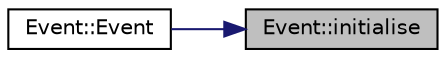 digraph "Event::initialise"
{
 // LATEX_PDF_SIZE
  edge [fontname="Helvetica",fontsize="10",labelfontname="Helvetica",labelfontsize="10"];
  node [fontname="Helvetica",fontsize="10",shape=record];
  rankdir="RL";
  Node1 [label="Event::initialise",height=0.2,width=0.4,color="black", fillcolor="grey75", style="filled", fontcolor="black",tooltip=" "];
  Node1 -> Node2 [dir="back",color="midnightblue",fontsize="10",style="solid",fontname="Helvetica"];
  Node2 [label="Event::Event",height=0.2,width=0.4,color="black", fillcolor="white", style="filled",URL="$class_event.html#a5a40dd4708297f7031e29b39e039ae10",tooltip=" "];
}
